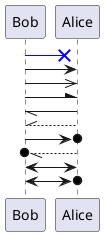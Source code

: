 @startuml
Bob -[#0000FF]>x Alice
Bob -> Alice
Bob ->> Alice
Bob -\ Alice
Bob \\- Alice
Bob //-- Alice

Bob ->o Alice
Bob o\\-- Alice

Bob <-> Alice
Bob <->o Alice
@enduml
